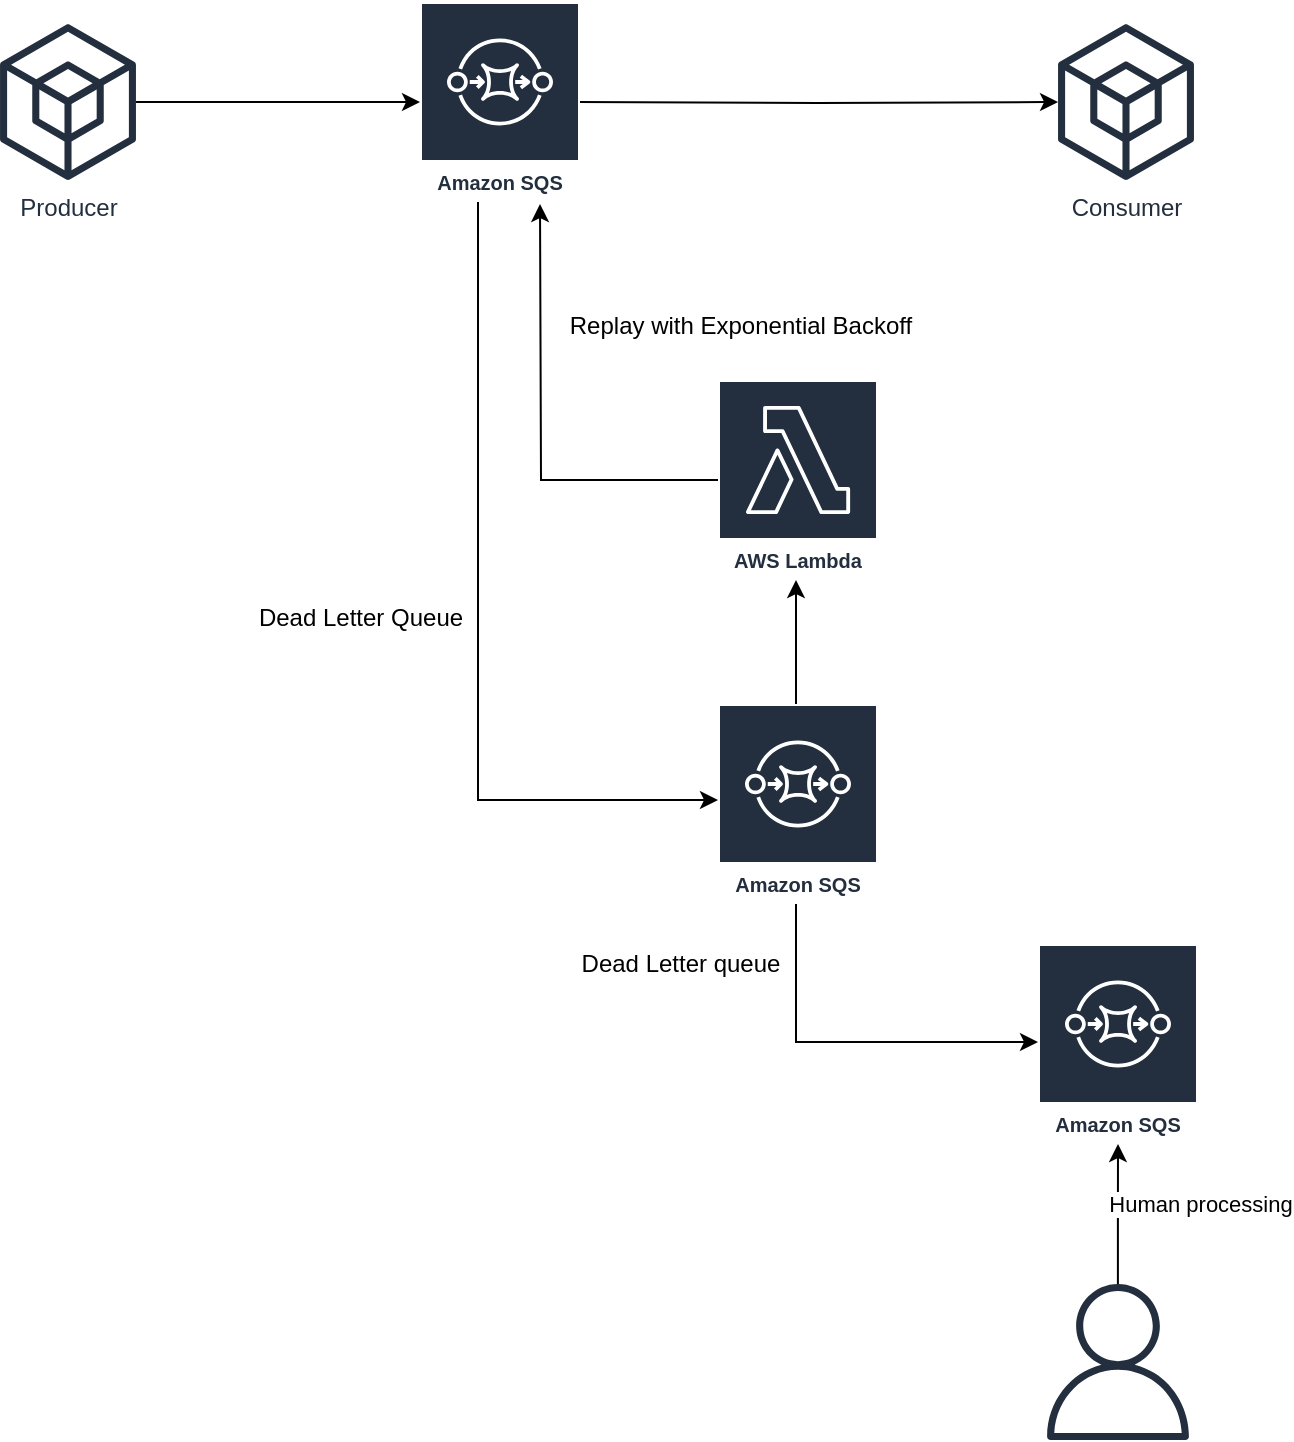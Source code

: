 <mxfile version="10.9.7"><diagram id="pRLf8MEU7urhFzLraug9" name="Page-1"><mxGraphModel dx="2893" dy="2334" grid="1" gridSize="10" guides="1" tooltips="1" connect="1" arrows="1" fold="1" page="1" pageScale="1" pageWidth="827" pageHeight="1169" math="0" shadow="0"><root><mxCell id="0"/><mxCell id="1" parent="0"/><mxCell id="Jq4AYYnzkzOD4nNIMkoQ-13" style="edgeStyle=orthogonalEdgeStyle;rounded=0;orthogonalLoop=1;jettySize=auto;html=1;" edge="1" parent="1" source="Jq4AYYnzkzOD4nNIMkoQ-28"><mxGeometry relative="1" as="geometry"><mxPoint x="159" y="88" as="sourcePoint"/><mxPoint x="279" y="398" as="targetPoint"/><Array as="points"><mxPoint x="159" y="398"/></Array></mxGeometry></mxCell><mxCell id="Jq4AYYnzkzOD4nNIMkoQ-14" value="Dead Letter Queue" style="text;html=1;resizable=0;points=[];align=center;verticalAlign=middle;labelBackgroundColor=#ffffff;" vertex="1" connectable="0" parent="Jq4AYYnzkzOD4nNIMkoQ-13"><mxGeometry x="-0.2" y="36" relative="1" as="geometry"><mxPoint x="-95" y="40" as="offset"/></mxGeometry></mxCell><mxCell id="Jq4AYYnzkzOD4nNIMkoQ-16" style="edgeStyle=orthogonalEdgeStyle;rounded=0;orthogonalLoop=1;jettySize=auto;html=1;" edge="1" parent="1" target="Jq4AYYnzkzOD4nNIMkoQ-11"><mxGeometry relative="1" as="geometry"><mxPoint x="208" y="49" as="sourcePoint"/></mxGeometry></mxCell><mxCell id="Jq4AYYnzkzOD4nNIMkoQ-17" style="edgeStyle=orthogonalEdgeStyle;rounded=0;orthogonalLoop=1;jettySize=auto;html=1;" edge="1" parent="1"><mxGeometry relative="1" as="geometry"><mxPoint x="318" y="359" as="sourcePoint"/><mxPoint x="318" y="288" as="targetPoint"/></mxGeometry></mxCell><mxCell id="Jq4AYYnzkzOD4nNIMkoQ-20" style="edgeStyle=orthogonalEdgeStyle;rounded=0;orthogonalLoop=1;jettySize=auto;html=1;" edge="1" parent="1" source="Jq4AYYnzkzOD4nNIMkoQ-25"><mxGeometry relative="1" as="geometry"><mxPoint x="318" y="437" as="sourcePoint"/><mxPoint x="439" y="519" as="targetPoint"/><Array as="points"><mxPoint x="318" y="519"/></Array></mxGeometry></mxCell><mxCell id="Jq4AYYnzkzOD4nNIMkoQ-21" value="Dead Letter queue" style="text;html=1;resizable=0;points=[];align=center;verticalAlign=middle;labelBackgroundColor=#ffffff;" vertex="1" connectable="0" parent="Jq4AYYnzkzOD4nNIMkoQ-20"><mxGeometry x="-0.212" y="10" relative="1" as="geometry"><mxPoint x="-64" y="-29" as="offset"/></mxGeometry></mxCell><mxCell id="Jq4AYYnzkzOD4nNIMkoQ-29" value="Human processing" style="edgeStyle=orthogonalEdgeStyle;rounded=0;orthogonalLoop=1;jettySize=auto;html=1;" edge="1" parent="1" source="Jq4AYYnzkzOD4nNIMkoQ-5" target="Jq4AYYnzkzOD4nNIMkoQ-27"><mxGeometry x="0.144" y="-41" relative="1" as="geometry"><mxPoint as="offset"/></mxGeometry></mxCell><mxCell id="Jq4AYYnzkzOD4nNIMkoQ-5" value="" style="outlineConnect=0;fontColor=#232F3E;gradientColor=none;fillColor=#232F3E;strokeColor=none;dashed=0;verticalLabelPosition=bottom;verticalAlign=top;align=center;html=1;fontSize=12;fontStyle=0;aspect=fixed;pointerEvents=1;shape=mxgraph.aws4.user;" vertex="1" parent="1"><mxGeometry x="440" y="640" width="78" height="78" as="geometry"/></mxCell><mxCell id="Jq4AYYnzkzOD4nNIMkoQ-9" style="edgeStyle=orthogonalEdgeStyle;rounded=0;orthogonalLoop=1;jettySize=auto;html=1;" edge="1" parent="1" source="Jq4AYYnzkzOD4nNIMkoQ-6"><mxGeometry relative="1" as="geometry"><mxPoint x="130" y="49" as="targetPoint"/></mxGeometry></mxCell><object label="Producer" id="Jq4AYYnzkzOD4nNIMkoQ-6"><mxCell style="outlineConnect=0;fontColor=#232F3E;gradientColor=none;fillColor=#232F3E;strokeColor=none;dashed=0;verticalLabelPosition=bottom;verticalAlign=top;align=center;html=1;fontSize=12;fontStyle=0;aspect=fixed;pointerEvents=1;shape=mxgraph.aws4.external_sdk;" vertex="1" parent="1"><mxGeometry x="-80" y="10" width="68" height="78" as="geometry"/></mxCell></object><mxCell id="Jq4AYYnzkzOD4nNIMkoQ-11" value="Consumer" style="outlineConnect=0;fontColor=#232F3E;gradientColor=none;fillColor=#232F3E;strokeColor=none;dashed=0;verticalLabelPosition=bottom;verticalAlign=top;align=center;html=1;fontSize=12;fontStyle=0;aspect=fixed;pointerEvents=1;shape=mxgraph.aws4.external_sdk;" vertex="1" parent="1"><mxGeometry x="449" y="10" width="68" height="78" as="geometry"/></mxCell><mxCell id="Jq4AYYnzkzOD4nNIMkoQ-18" style="edgeStyle=orthogonalEdgeStyle;rounded=0;orthogonalLoop=1;jettySize=auto;html=1;" edge="1" parent="1" source="Jq4AYYnzkzOD4nNIMkoQ-24"><mxGeometry relative="1" as="geometry"><mxPoint x="190" y="100" as="targetPoint"/><mxPoint x="279" y="249" as="sourcePoint"/></mxGeometry></mxCell><mxCell id="Jq4AYYnzkzOD4nNIMkoQ-19" value="Replay with Exponential Backoff" style="text;html=1;resizable=0;points=[];align=center;verticalAlign=middle;labelBackgroundColor=#ffffff;" vertex="1" connectable="0" parent="Jq4AYYnzkzOD4nNIMkoQ-18"><mxGeometry x="0.556" y="-2" relative="1" as="geometry"><mxPoint x="98" y="10" as="offset"/></mxGeometry></mxCell><mxCell id="Jq4AYYnzkzOD4nNIMkoQ-24" value="AWS Lambda" style="outlineConnect=0;fontColor=#232F3E;gradientColor=none;strokeColor=#ffffff;fillColor=#232F3E;dashed=0;verticalLabelPosition=middle;verticalAlign=bottom;align=center;html=1;whiteSpace=wrap;fontSize=10;fontStyle=1;spacing=3;shape=mxgraph.aws4.productIcon;prIcon=mxgraph.aws4.lambda;" vertex="1" parent="1"><mxGeometry x="279" y="188" width="80" height="100" as="geometry"/></mxCell><mxCell id="Jq4AYYnzkzOD4nNIMkoQ-25" value="Amazon SQS" style="outlineConnect=0;fontColor=#232F3E;gradientColor=none;strokeColor=#ffffff;fillColor=#232F3E;dashed=0;verticalLabelPosition=middle;verticalAlign=bottom;align=center;html=1;whiteSpace=wrap;fontSize=10;fontStyle=1;spacing=3;shape=mxgraph.aws4.productIcon;prIcon=mxgraph.aws4.sqs;" vertex="1" parent="1"><mxGeometry x="279" y="350" width="80" height="100" as="geometry"/></mxCell><mxCell id="Jq4AYYnzkzOD4nNIMkoQ-27" value="Amazon SQS" style="outlineConnect=0;fontColor=#232F3E;gradientColor=none;strokeColor=#ffffff;fillColor=#232F3E;dashed=0;verticalLabelPosition=middle;verticalAlign=bottom;align=center;html=1;whiteSpace=wrap;fontSize=10;fontStyle=1;spacing=3;shape=mxgraph.aws4.productIcon;prIcon=mxgraph.aws4.sqs;" vertex="1" parent="1"><mxGeometry x="439" y="470" width="80" height="100" as="geometry"/></mxCell><mxCell id="Jq4AYYnzkzOD4nNIMkoQ-28" value="Amazon SQS" style="outlineConnect=0;fontColor=#232F3E;gradientColor=none;strokeColor=#ffffff;fillColor=#232F3E;dashed=0;verticalLabelPosition=middle;verticalAlign=bottom;align=center;html=1;whiteSpace=wrap;fontSize=10;fontStyle=1;spacing=3;shape=mxgraph.aws4.productIcon;prIcon=mxgraph.aws4.sqs;" vertex="1" parent="1"><mxGeometry x="130" y="-1" width="80" height="100" as="geometry"/></mxCell></root></mxGraphModel></diagram></mxfile>
